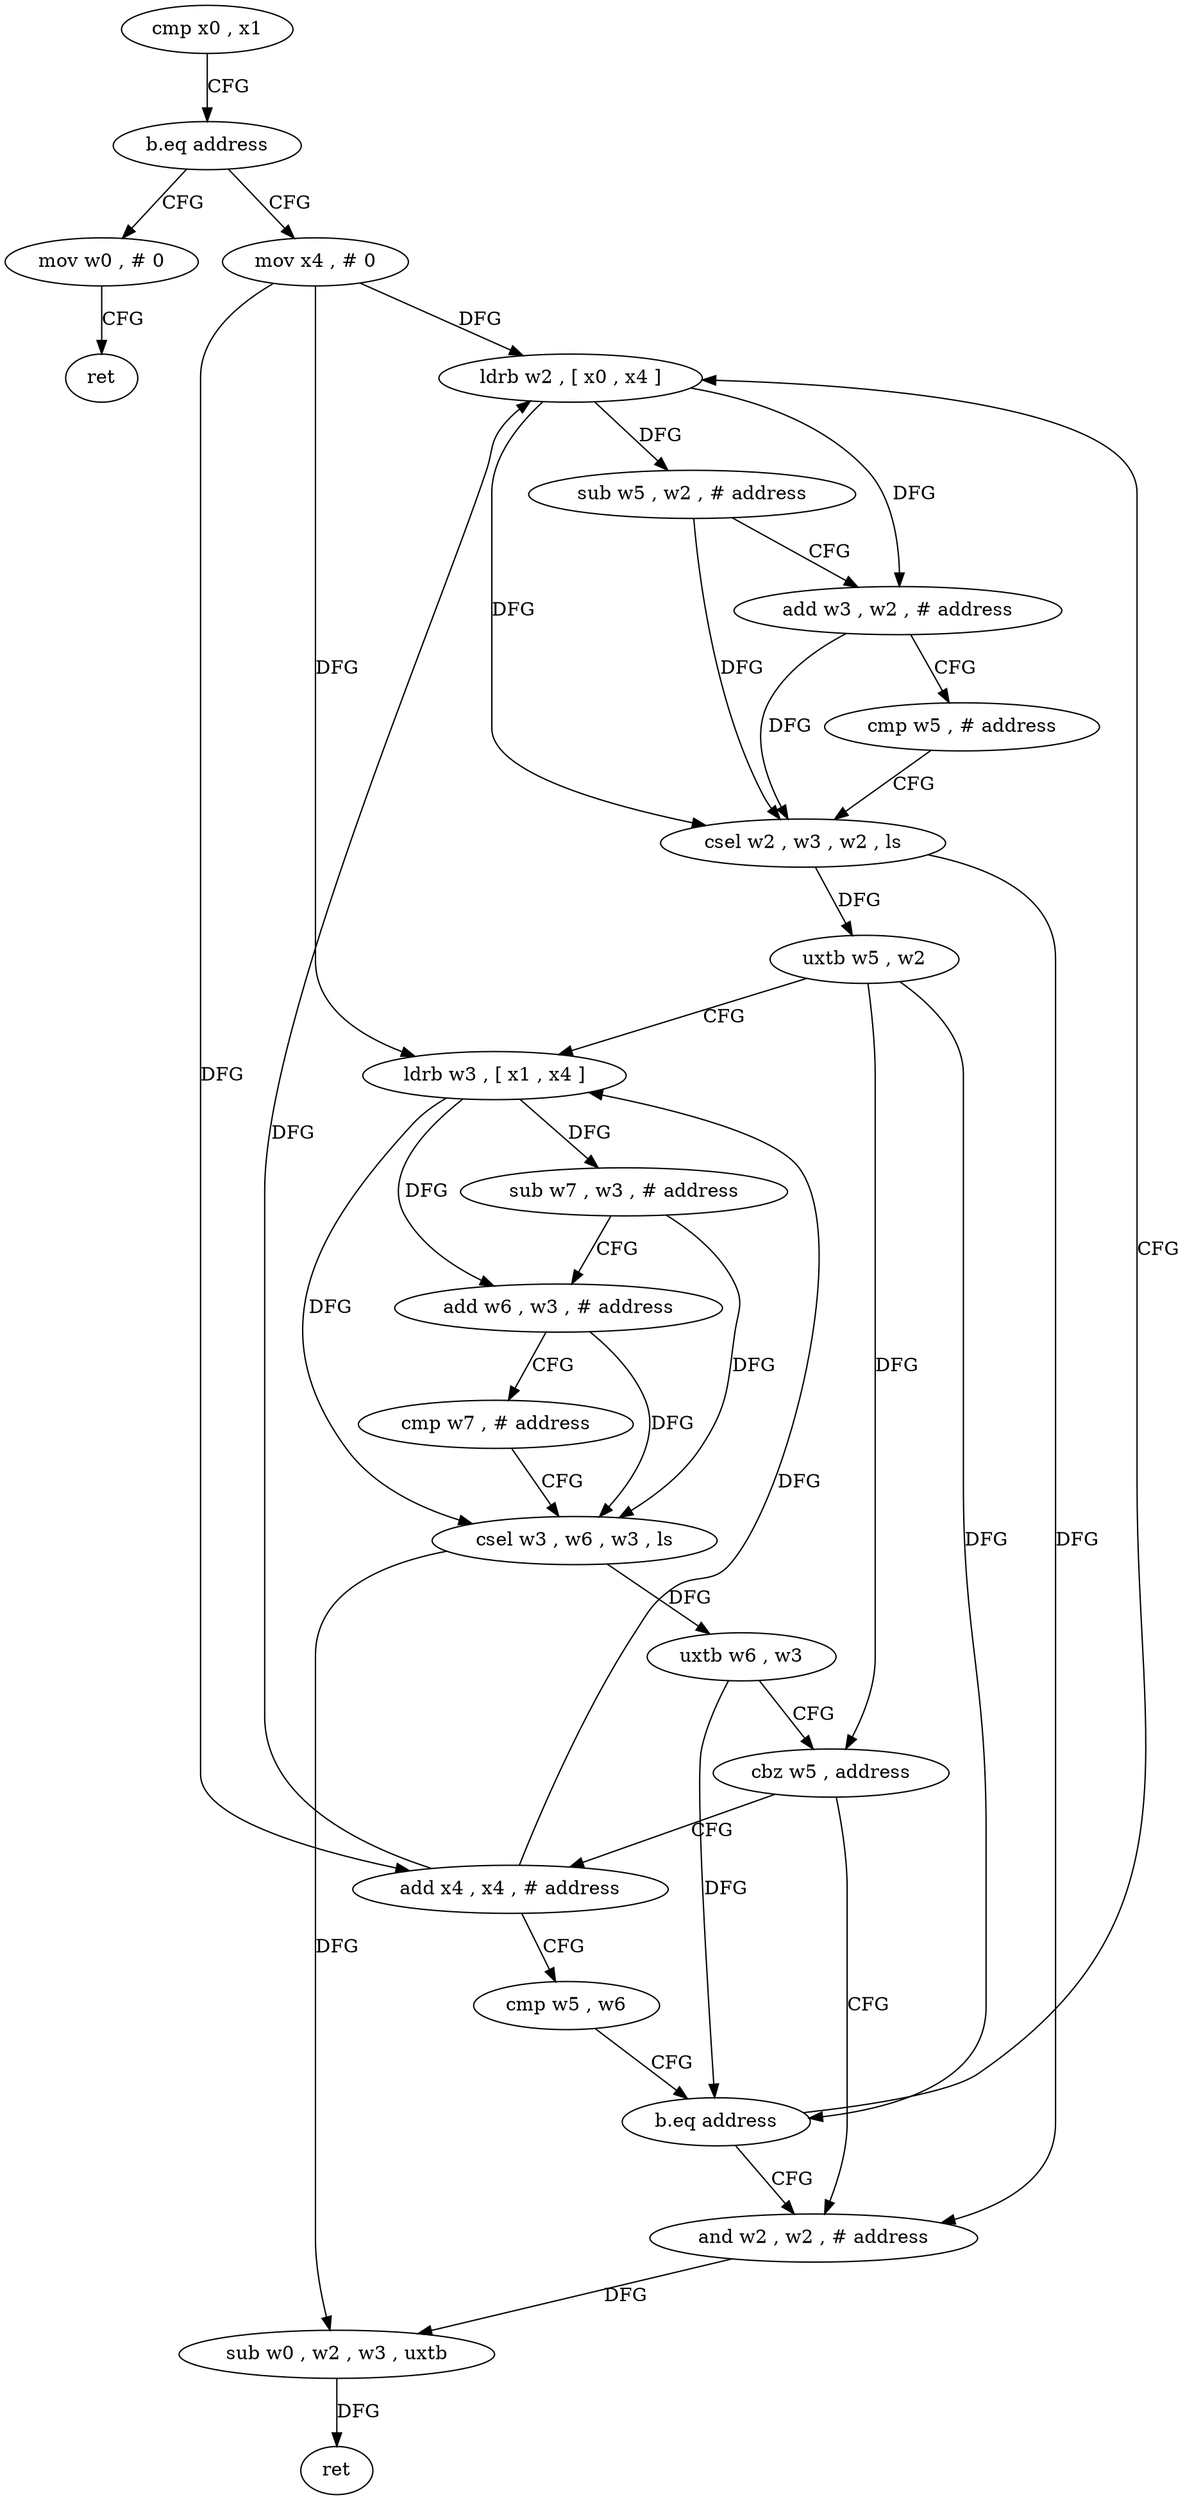 digraph "func" {
"158160" [label = "cmp x0 , x1" ]
"158164" [label = "b.eq address" ]
"158248" [label = "mov w0 , # 0" ]
"158168" [label = "mov x4 , # 0" ]
"158252" [label = "ret" ]
"158172" [label = "ldrb w2 , [ x0 , x4 ]" ]
"158236" [label = "and w2 , w2 , # address" ]
"158240" [label = "sub w0 , w2 , w3 , uxtb" ]
"158244" [label = "ret" ]
"158224" [label = "add x4 , x4 , # address" ]
"158228" [label = "cmp w5 , w6" ]
"158232" [label = "b.eq address" ]
"158176" [label = "sub w5 , w2 , # address" ]
"158180" [label = "add w3 , w2 , # address" ]
"158184" [label = "cmp w5 , # address" ]
"158188" [label = "csel w2 , w3 , w2 , ls" ]
"158192" [label = "uxtb w5 , w2" ]
"158196" [label = "ldrb w3 , [ x1 , x4 ]" ]
"158200" [label = "sub w7 , w3 , # address" ]
"158204" [label = "add w6 , w3 , # address" ]
"158208" [label = "cmp w7 , # address" ]
"158212" [label = "csel w3 , w6 , w3 , ls" ]
"158216" [label = "uxtb w6 , w3" ]
"158220" [label = "cbz w5 , address" ]
"158160" -> "158164" [ label = "CFG" ]
"158164" -> "158248" [ label = "CFG" ]
"158164" -> "158168" [ label = "CFG" ]
"158248" -> "158252" [ label = "CFG" ]
"158168" -> "158172" [ label = "DFG" ]
"158168" -> "158196" [ label = "DFG" ]
"158168" -> "158224" [ label = "DFG" ]
"158172" -> "158176" [ label = "DFG" ]
"158172" -> "158180" [ label = "DFG" ]
"158172" -> "158188" [ label = "DFG" ]
"158236" -> "158240" [ label = "DFG" ]
"158240" -> "158244" [ label = "DFG" ]
"158224" -> "158228" [ label = "CFG" ]
"158224" -> "158172" [ label = "DFG" ]
"158224" -> "158196" [ label = "DFG" ]
"158228" -> "158232" [ label = "CFG" ]
"158232" -> "158172" [ label = "CFG" ]
"158232" -> "158236" [ label = "CFG" ]
"158176" -> "158180" [ label = "CFG" ]
"158176" -> "158188" [ label = "DFG" ]
"158180" -> "158184" [ label = "CFG" ]
"158180" -> "158188" [ label = "DFG" ]
"158184" -> "158188" [ label = "CFG" ]
"158188" -> "158192" [ label = "DFG" ]
"158188" -> "158236" [ label = "DFG" ]
"158192" -> "158196" [ label = "CFG" ]
"158192" -> "158220" [ label = "DFG" ]
"158192" -> "158232" [ label = "DFG" ]
"158196" -> "158200" [ label = "DFG" ]
"158196" -> "158204" [ label = "DFG" ]
"158196" -> "158212" [ label = "DFG" ]
"158200" -> "158204" [ label = "CFG" ]
"158200" -> "158212" [ label = "DFG" ]
"158204" -> "158208" [ label = "CFG" ]
"158204" -> "158212" [ label = "DFG" ]
"158208" -> "158212" [ label = "CFG" ]
"158212" -> "158216" [ label = "DFG" ]
"158212" -> "158240" [ label = "DFG" ]
"158216" -> "158220" [ label = "CFG" ]
"158216" -> "158232" [ label = "DFG" ]
"158220" -> "158236" [ label = "CFG" ]
"158220" -> "158224" [ label = "CFG" ]
}
